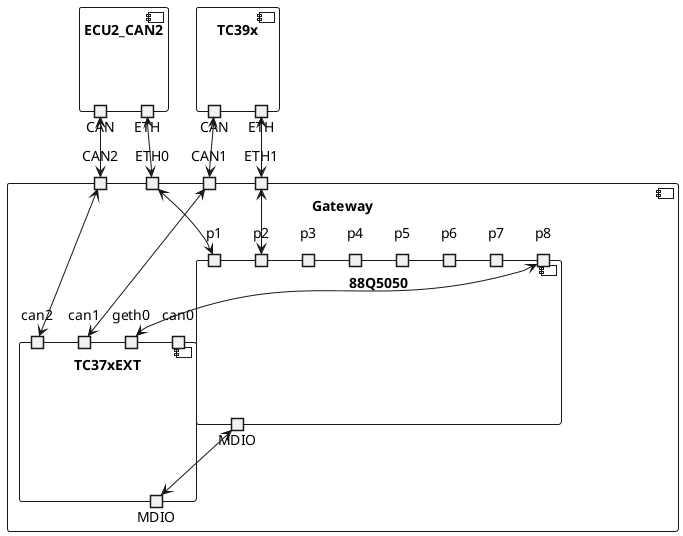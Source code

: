 @startuml
component ECU2_CAN2 {
	portout CAN as can_ecu2
	portout ETH as eth_ecu2
}
component Gateway {
	port CAN2 as can2_gw
	port ETH0 as eth0_gw
	port CAN1 as can1_gw
	port ETH1 as eth1_gw
	component TC37xEXT {
		port geth0
		portout MDIO
		port can1
		port can2
		port can0
	}
	component 88Q5050 {
		port p1
		port p2
		port p3
		port p4
		port p5
		port p6
		port p7
		port p8
		portout MDIO as mdio_swt
	}
}
component TC39x {
	portout CAN as can_tc39
	portout ETH as eth_tc39
}
can_ecu2 <--> can2_gw 
eth_ecu2 <--> eth0_gw

can_tc39 <--> can1_gw 
eth_tc39 <--> eth1_gw

can2_gw <--> can2
can1_gw <--> can1

MDIO <-> mdio_swt
p8 <--> geth0
eth0_gw <--> p1
eth1_gw <--> p2
@enduml
